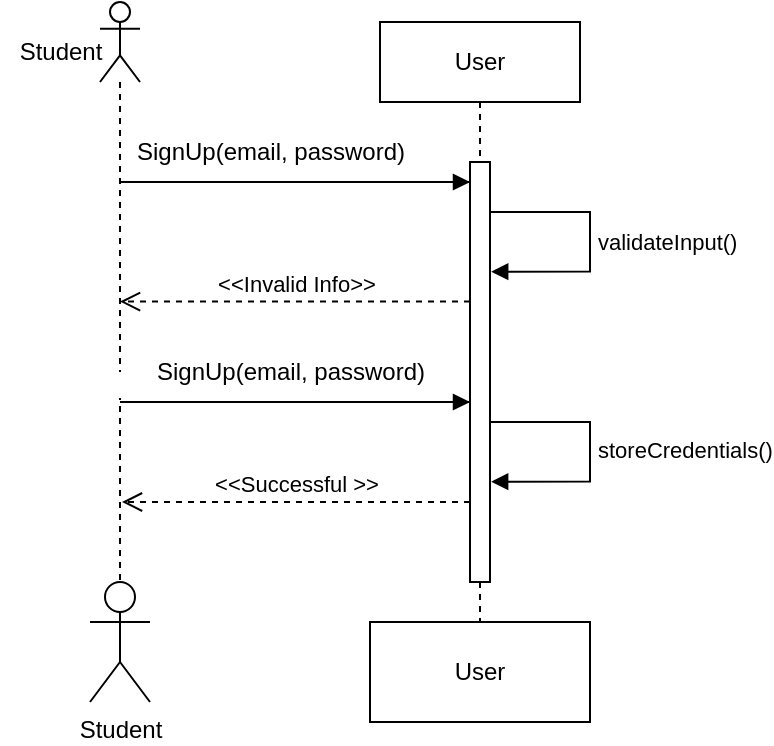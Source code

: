 <mxfile version="26.2.14">
  <diagram name="Page-1" id="2YBvvXClWsGukQMizWep">
    <mxGraphModel grid="1" page="1" gridSize="10" guides="1" tooltips="1" connect="1" arrows="1" fold="1" pageScale="1" pageWidth="850" pageHeight="1100" math="0" shadow="0">
      <root>
        <mxCell id="0" />
        <mxCell id="1" parent="0" />
        <mxCell id="j3UKPYzyWtTLYVa18RdW-1" value="User" style="shape=umlLifeline;perimeter=lifelinePerimeter;whiteSpace=wrap;html=1;container=0;dropTarget=0;collapsible=0;recursiveResize=0;outlineConnect=0;portConstraint=eastwest;newEdgeStyle={&quot;edgeStyle&quot;:&quot;elbowEdgeStyle&quot;,&quot;elbow&quot;:&quot;vertical&quot;,&quot;curved&quot;:0,&quot;rounded&quot;:0};" vertex="1" parent="1">
          <mxGeometry x="220" y="40" width="100" height="300" as="geometry" />
        </mxCell>
        <mxCell id="j3UKPYzyWtTLYVa18RdW-2" value="" style="html=1;points=[[0,0,0,0,5],[0,1,0,0,-5],[1,0,0,0,5],[1,1,0,0,-5]];perimeter=orthogonalPerimeter;outlineConnect=0;targetShapes=umlLifeline;portConstraint=eastwest;newEdgeStyle={&quot;curved&quot;:0,&quot;rounded&quot;:0};" vertex="1" parent="j3UKPYzyWtTLYVa18RdW-1">
          <mxGeometry x="45" y="70" width="10" height="210" as="geometry" />
        </mxCell>
        <mxCell id="j3UKPYzyWtTLYVa18RdW-3" value="&amp;lt;&amp;lt;Successful &amp;gt;&amp;gt;" style="html=1;verticalAlign=bottom;endArrow=open;dashed=1;endSize=8;edgeStyle=elbowEdgeStyle;elbow=vertical;curved=0;rounded=0;" edge="1" parent="1" source="j3UKPYzyWtTLYVa18RdW-2">
          <mxGeometry relative="1" as="geometry">
            <mxPoint x="91" y="280" as="targetPoint" />
            <Array as="points">
              <mxPoint x="186" y="280" />
            </Array>
            <mxPoint x="260" y="280" as="sourcePoint" />
          </mxGeometry>
        </mxCell>
        <mxCell id="j3UKPYzyWtTLYVa18RdW-4" value="&amp;nbsp; &amp;nbsp; &amp;nbsp; &amp;nbsp; &amp;nbsp; &amp;nbsp; &amp;nbsp; &amp;nbsp; &amp;nbsp;" style="html=1;verticalAlign=bottom;endArrow=block;edgeStyle=elbowEdgeStyle;elbow=vertical;curved=0;rounded=0;" edge="1" parent="1">
          <mxGeometry relative="1" as="geometry">
            <mxPoint x="265" y="120" as="sourcePoint" />
            <Array as="points">
              <mxPoint x="90" y="120" />
            </Array>
            <mxPoint x="265" y="120" as="targetPoint" />
          </mxGeometry>
        </mxCell>
        <mxCell id="j3UKPYzyWtTLYVa18RdW-5" value="" style="shape=umlLifeline;perimeter=lifelinePerimeter;whiteSpace=wrap;html=1;container=1;dropTarget=0;collapsible=0;recursiveResize=0;outlineConnect=0;portConstraint=eastwest;newEdgeStyle={&quot;curved&quot;:0,&quot;rounded&quot;:0};participant=umlActor;" vertex="1" parent="1">
          <mxGeometry x="80" y="30" width="20" height="300" as="geometry" />
        </mxCell>
        <mxCell id="j3UKPYzyWtTLYVa18RdW-6" value="SignUp(email, password)" style="text;html=1;align=center;verticalAlign=middle;resizable=0;points=[];autosize=1;strokeColor=none;fillColor=none;" vertex="1" parent="1">
          <mxGeometry x="85" y="90" width="160" height="30" as="geometry" />
        </mxCell>
        <mxCell id="j3UKPYzyWtTLYVa18RdW-7" value="User" style="html=1;whiteSpace=wrap;" vertex="1" parent="1">
          <mxGeometry x="215" y="340" width="110" height="50" as="geometry" />
        </mxCell>
        <mxCell id="j3UKPYzyWtTLYVa18RdW-8" value="Student" style="shape=umlActor;verticalLabelPosition=bottom;verticalAlign=top;html=1;" vertex="1" parent="1">
          <mxGeometry x="75" y="320" width="30" height="60" as="geometry" />
        </mxCell>
        <mxCell id="j3UKPYzyWtTLYVa18RdW-9" value="Student" style="text;html=1;align=center;verticalAlign=middle;resizable=0;points=[];autosize=1;strokeColor=none;fillColor=none;" vertex="1" parent="1">
          <mxGeometry x="30" y="40" width="60" height="30" as="geometry" />
        </mxCell>
        <mxCell id="j3UKPYzyWtTLYVa18RdW-10" value="&amp;nbsp; &amp;nbsp; &amp;nbsp; &amp;nbsp; &amp;nbsp; &amp;nbsp; &amp;nbsp; &amp;nbsp; &amp;nbsp;" style="html=1;verticalAlign=bottom;endArrow=block;edgeStyle=elbowEdgeStyle;elbow=vertical;curved=0;rounded=0;" edge="1" parent="1">
          <mxGeometry relative="1" as="geometry">
            <mxPoint x="265" y="230" as="sourcePoint" />
            <Array as="points">
              <mxPoint x="90" y="230" />
            </Array>
            <mxPoint x="265" y="230" as="targetPoint" />
          </mxGeometry>
        </mxCell>
        <mxCell id="j3UKPYzyWtTLYVa18RdW-11" value="SignUp(email, password)" style="text;html=1;align=center;verticalAlign=middle;resizable=0;points=[];autosize=1;strokeColor=none;fillColor=none;" vertex="1" parent="1">
          <mxGeometry x="95" y="200" width="160" height="30" as="geometry" />
        </mxCell>
        <mxCell id="j3UKPYzyWtTLYVa18RdW-12" value="&amp;lt;&amp;lt;Invalid Info&amp;gt;&amp;gt;" style="html=1;verticalAlign=bottom;endArrow=open;dashed=1;endSize=8;edgeStyle=elbowEdgeStyle;elbow=vertical;curved=0;rounded=0;" edge="1" parent="1" source="j3UKPYzyWtTLYVa18RdW-2">
          <mxGeometry relative="1" as="geometry">
            <mxPoint x="90" y="179.79" as="targetPoint" />
            <Array as="points">
              <mxPoint x="185" y="179.79" />
            </Array>
            <mxPoint x="260" y="179.79" as="sourcePoint" />
          </mxGeometry>
        </mxCell>
        <mxCell id="j3UKPYzyWtTLYVa18RdW-13" value="validateInput()" style="html=1;align=left;spacingLeft=2;endArrow=block;rounded=0;edgeStyle=orthogonalEdgeStyle;curved=0;rounded=0;entryX=0.304;entryY=-0.006;entryDx=0;entryDy=0;entryPerimeter=0;" edge="1" parent="1">
          <mxGeometry relative="1" as="geometry">
            <mxPoint x="275" y="135" as="sourcePoint" />
            <Array as="points">
              <mxPoint x="325" y="135" />
              <mxPoint x="325" y="165" />
            </Array>
            <mxPoint x="275.6" y="164.82" as="targetPoint" />
          </mxGeometry>
        </mxCell>
        <mxCell id="j3UKPYzyWtTLYVa18RdW-14" value="storeCredentials()" style="html=1;align=left;spacingLeft=2;endArrow=block;rounded=0;edgeStyle=orthogonalEdgeStyle;curved=0;rounded=0;entryX=0.304;entryY=-0.006;entryDx=0;entryDy=0;entryPerimeter=0;" edge="1" parent="1">
          <mxGeometry relative="1" as="geometry">
            <mxPoint x="274.98" y="240" as="sourcePoint" />
            <Array as="points">
              <mxPoint x="324.98" y="240" />
              <mxPoint x="324.98" y="270" />
            </Array>
            <mxPoint x="275.58" y="269.82" as="targetPoint" />
          </mxGeometry>
        </mxCell>
      </root>
    </mxGraphModel>
  </diagram>
</mxfile>
